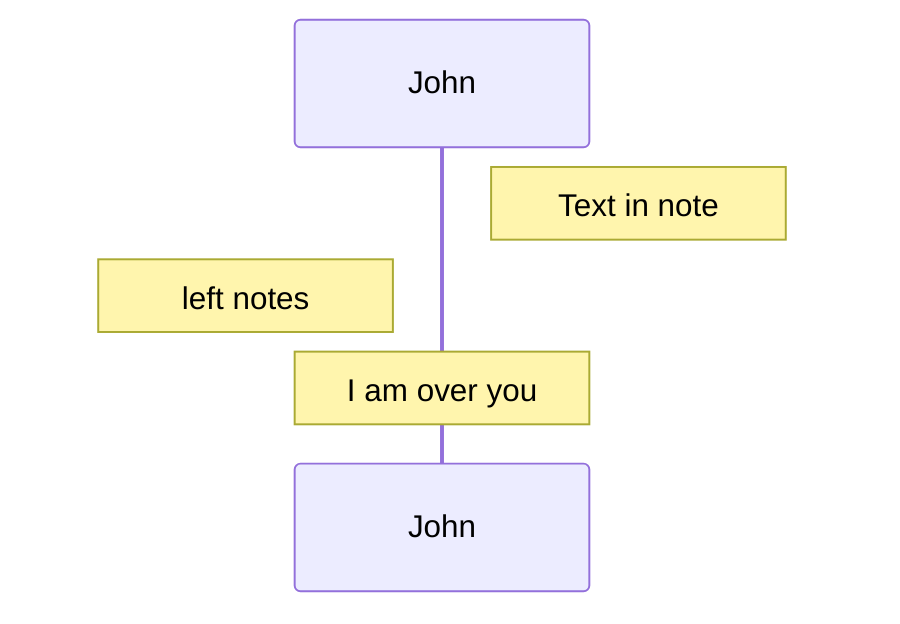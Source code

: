 sequenceDiagram
    participant John
    Note right of John: Text in note
    Note left of John: left notes
    Note over John: I am over you